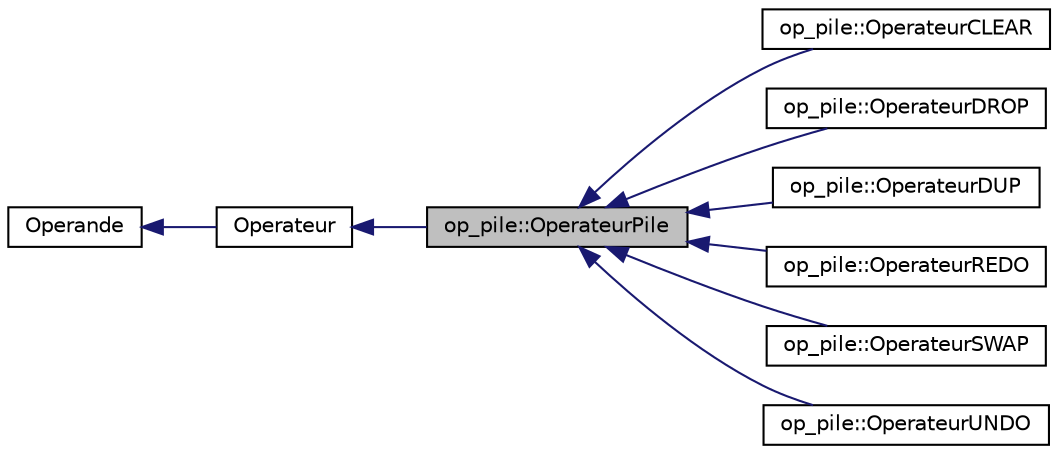 digraph "op_pile::OperateurPile"
{
  edge [fontname="Helvetica",fontsize="10",labelfontname="Helvetica",labelfontsize="10"];
  node [fontname="Helvetica",fontsize="10",shape=record];
  rankdir="LR";
  Node1 [label="op_pile::OperateurPile",height=0.2,width=0.4,color="black", fillcolor="grey75", style="filled", fontcolor="black"];
  Node2 -> Node1 [dir="back",color="midnightblue",fontsize="10",style="solid",fontname="Helvetica"];
  Node2 [label="Operateur",height=0.2,width=0.4,color="black", fillcolor="white", style="filled",URL="$class_operateur.html",tooltip="classe la plus abstraite des opérateurs "];
  Node3 -> Node2 [dir="back",color="midnightblue",fontsize="10",style="solid",fontname="Helvetica"];
  Node3 [label="Operande",height=0.2,width=0.4,color="black", fillcolor="white", style="filled",URL="$class_operande.html"];
  Node1 -> Node4 [dir="back",color="midnightblue",fontsize="10",style="solid",fontname="Helvetica"];
  Node4 [label="op_pile::OperateurCLEAR",height=0.2,width=0.4,color="black", fillcolor="white", style="filled",URL="$classop__pile_1_1_operateur_c_l_e_a_r.html"];
  Node1 -> Node5 [dir="back",color="midnightblue",fontsize="10",style="solid",fontname="Helvetica"];
  Node5 [label="op_pile::OperateurDROP",height=0.2,width=0.4,color="black", fillcolor="white", style="filled",URL="$classop__pile_1_1_operateur_d_r_o_p.html"];
  Node1 -> Node6 [dir="back",color="midnightblue",fontsize="10",style="solid",fontname="Helvetica"];
  Node6 [label="op_pile::OperateurDUP",height=0.2,width=0.4,color="black", fillcolor="white", style="filled",URL="$classop__pile_1_1_operateur_d_u_p.html"];
  Node1 -> Node7 [dir="back",color="midnightblue",fontsize="10",style="solid",fontname="Helvetica"];
  Node7 [label="op_pile::OperateurREDO",height=0.2,width=0.4,color="black", fillcolor="white", style="filled",URL="$classop__pile_1_1_operateur_r_e_d_o.html"];
  Node1 -> Node8 [dir="back",color="midnightblue",fontsize="10",style="solid",fontname="Helvetica"];
  Node8 [label="op_pile::OperateurSWAP",height=0.2,width=0.4,color="black", fillcolor="white", style="filled",URL="$classop__pile_1_1_operateur_s_w_a_p.html"];
  Node1 -> Node9 [dir="back",color="midnightblue",fontsize="10",style="solid",fontname="Helvetica"];
  Node9 [label="op_pile::OperateurUNDO",height=0.2,width=0.4,color="black", fillcolor="white", style="filled",URL="$classop__pile_1_1_operateur_u_n_d_o.html"];
}
